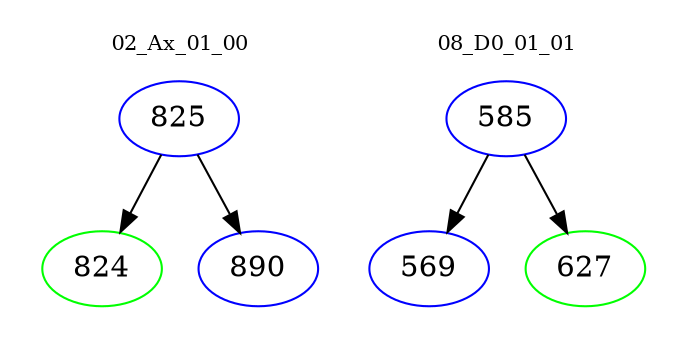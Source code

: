 digraph{
subgraph cluster_0 {
color = white
label = "02_Ax_01_00";
fontsize=10;
T0_825 [label="825", color="blue"]
T0_825 -> T0_824 [color="black"]
T0_824 [label="824", color="green"]
T0_825 -> T0_890 [color="black"]
T0_890 [label="890", color="blue"]
}
subgraph cluster_1 {
color = white
label = "08_D0_01_01";
fontsize=10;
T1_585 [label="585", color="blue"]
T1_585 -> T1_569 [color="black"]
T1_569 [label="569", color="blue"]
T1_585 -> T1_627 [color="black"]
T1_627 [label="627", color="green"]
}
}
